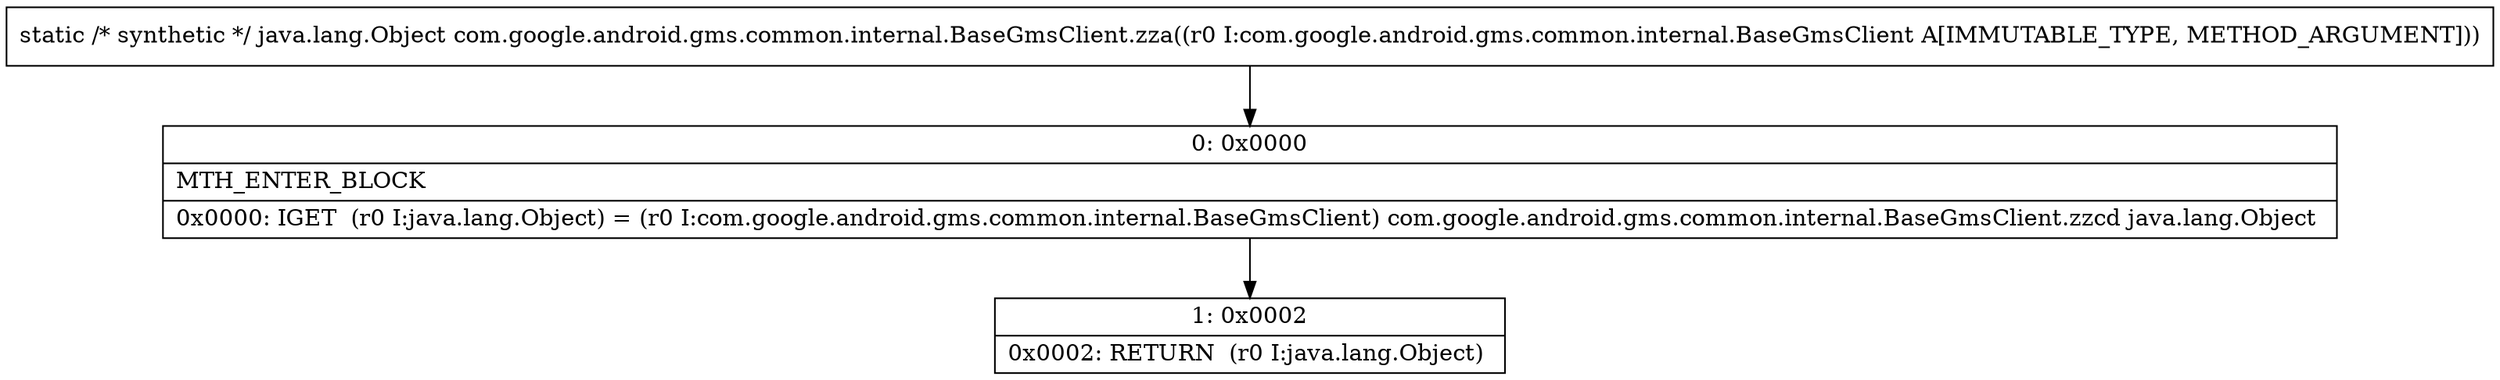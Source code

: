 digraph "CFG forcom.google.android.gms.common.internal.BaseGmsClient.zza(Lcom\/google\/android\/gms\/common\/internal\/BaseGmsClient;)Ljava\/lang\/Object;" {
Node_0 [shape=record,label="{0\:\ 0x0000|MTH_ENTER_BLOCK\l|0x0000: IGET  (r0 I:java.lang.Object) = (r0 I:com.google.android.gms.common.internal.BaseGmsClient) com.google.android.gms.common.internal.BaseGmsClient.zzcd java.lang.Object \l}"];
Node_1 [shape=record,label="{1\:\ 0x0002|0x0002: RETURN  (r0 I:java.lang.Object) \l}"];
MethodNode[shape=record,label="{static \/* synthetic *\/ java.lang.Object com.google.android.gms.common.internal.BaseGmsClient.zza((r0 I:com.google.android.gms.common.internal.BaseGmsClient A[IMMUTABLE_TYPE, METHOD_ARGUMENT])) }"];
MethodNode -> Node_0;
Node_0 -> Node_1;
}

